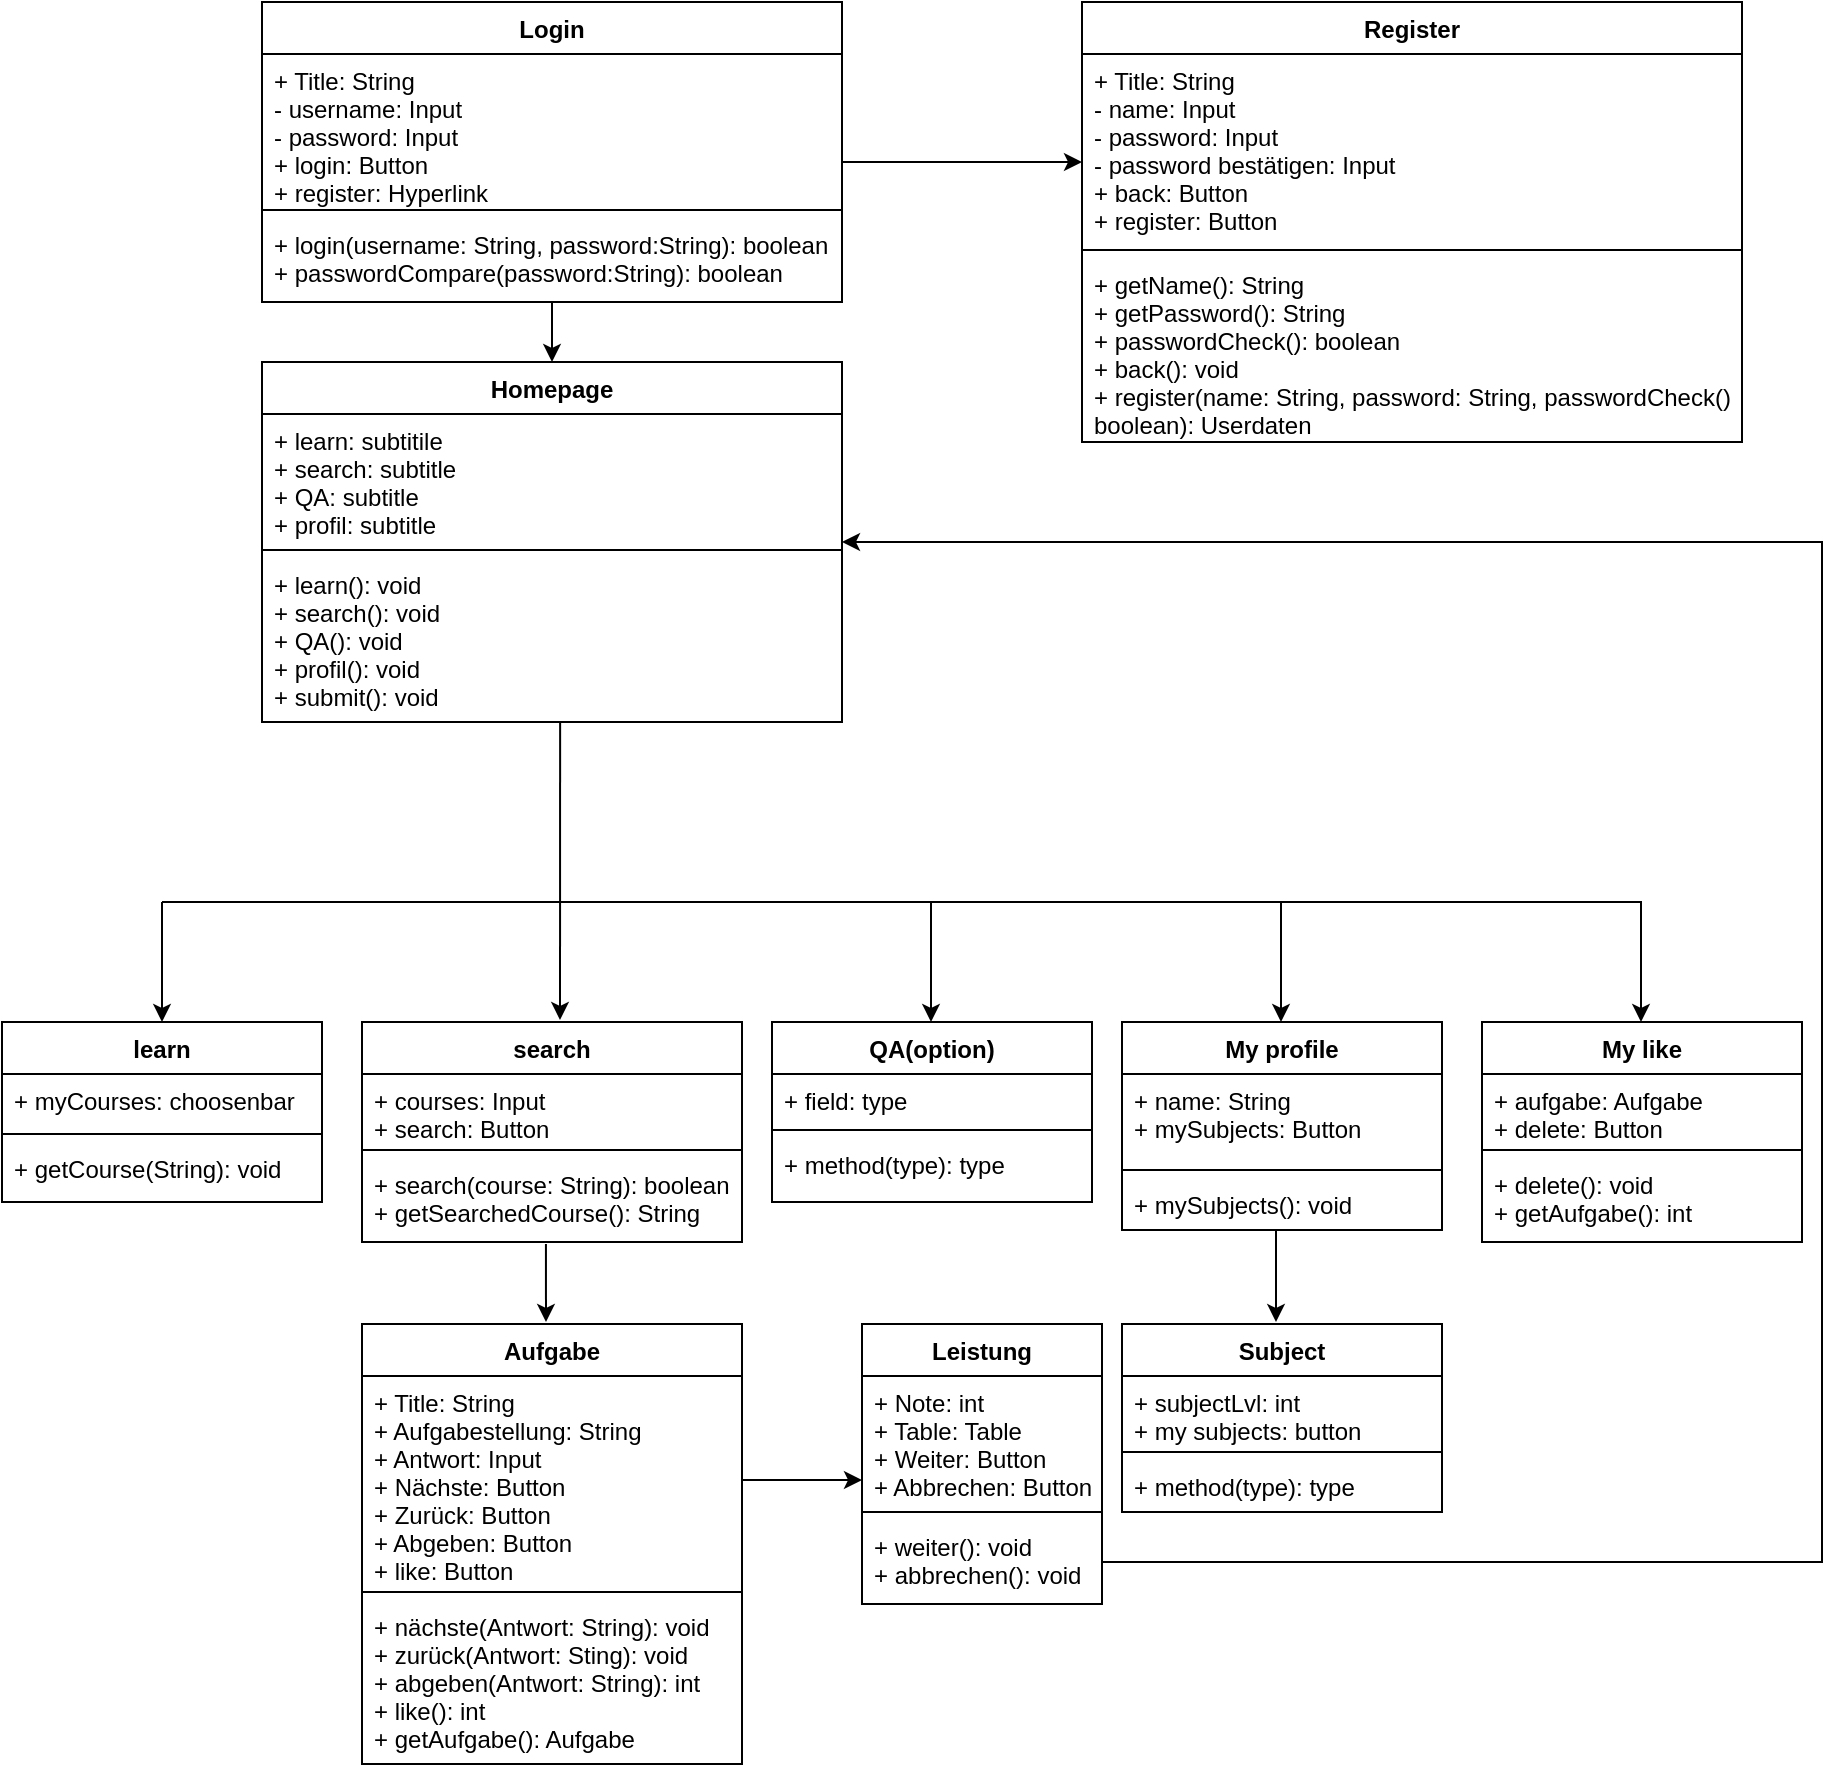 <mxfile version="20.6.0" type="device"><diagram id="KYMtu1J5fPqY9J-JG5Oo" name="Seite-1"><mxGraphModel dx="2500" dy="896" grid="1" gridSize="10" guides="1" tooltips="1" connect="1" arrows="1" fold="1" page="1" pageScale="1" pageWidth="827" pageHeight="1169" math="0" shadow="0"><root><mxCell id="0"/><mxCell id="1" parent="0"/><mxCell id="wjLh_YXfR1pJxtnjiOcY-42" style="edgeStyle=orthogonalEdgeStyle;rounded=0;orthogonalLoop=1;jettySize=auto;html=1;entryX=0.5;entryY=0;entryDx=0;entryDy=0;" parent="1" source="wjLh_YXfR1pJxtnjiOcY-1" target="wjLh_YXfR1pJxtnjiOcY-9" edge="1"><mxGeometry relative="1" as="geometry"/></mxCell><mxCell id="wjLh_YXfR1pJxtnjiOcY-1" value="Login" style="swimlane;fontStyle=1;align=center;verticalAlign=top;childLayout=stackLayout;horizontal=1;startSize=26;horizontalStack=0;resizeParent=1;resizeParentMax=0;resizeLast=0;collapsible=1;marginBottom=0;" parent="1" vertex="1"><mxGeometry x="110" y="170" width="290" height="150" as="geometry"/></mxCell><mxCell id="wjLh_YXfR1pJxtnjiOcY-2" value="+ Title: String&#10;- username: Input&#10;- password: Input&#10;+ login: Button&#10;+ register: Hyperlink" style="text;strokeColor=none;fillColor=none;align=left;verticalAlign=top;spacingLeft=4;spacingRight=4;overflow=hidden;rotatable=0;points=[[0,0.5],[1,0.5]];portConstraint=eastwest;" parent="wjLh_YXfR1pJxtnjiOcY-1" vertex="1"><mxGeometry y="26" width="290" height="74" as="geometry"/></mxCell><mxCell id="wjLh_YXfR1pJxtnjiOcY-3" value="" style="line;strokeWidth=1;fillColor=none;align=left;verticalAlign=middle;spacingTop=-1;spacingLeft=3;spacingRight=3;rotatable=0;labelPosition=right;points=[];portConstraint=eastwest;strokeColor=inherit;" parent="wjLh_YXfR1pJxtnjiOcY-1" vertex="1"><mxGeometry y="100" width="290" height="8" as="geometry"/></mxCell><mxCell id="wjLh_YXfR1pJxtnjiOcY-4" value="+ login(username: String, password:String): boolean&#10;+ passwordCompare(password:String): boolean&#10;" style="text;strokeColor=none;fillColor=none;align=left;verticalAlign=top;spacingLeft=4;spacingRight=4;overflow=hidden;rotatable=0;points=[[0,0.5],[1,0.5]];portConstraint=eastwest;" parent="wjLh_YXfR1pJxtnjiOcY-1" vertex="1"><mxGeometry y="108" width="290" height="42" as="geometry"/></mxCell><mxCell id="wjLh_YXfR1pJxtnjiOcY-5" value="Register" style="swimlane;fontStyle=1;align=center;verticalAlign=top;childLayout=stackLayout;horizontal=1;startSize=26;horizontalStack=0;resizeParent=1;resizeParentMax=0;resizeLast=0;collapsible=1;marginBottom=0;" parent="1" vertex="1"><mxGeometry x="520" y="170" width="330" height="220" as="geometry"/></mxCell><mxCell id="wjLh_YXfR1pJxtnjiOcY-6" value="+ Title: String &#10;- name: Input&#10;- password: Input&#10;- password bestätigen: Input&#10;+ back: Button&#10;+ register: Button" style="text;strokeColor=none;fillColor=none;align=left;verticalAlign=top;spacingLeft=4;spacingRight=4;overflow=hidden;rotatable=0;points=[[0,0.5],[1,0.5]];portConstraint=eastwest;" parent="wjLh_YXfR1pJxtnjiOcY-5" vertex="1"><mxGeometry y="26" width="330" height="94" as="geometry"/></mxCell><mxCell id="wjLh_YXfR1pJxtnjiOcY-7" value="" style="line;strokeWidth=1;fillColor=none;align=left;verticalAlign=middle;spacingTop=-1;spacingLeft=3;spacingRight=3;rotatable=0;labelPosition=right;points=[];portConstraint=eastwest;strokeColor=inherit;" parent="wjLh_YXfR1pJxtnjiOcY-5" vertex="1"><mxGeometry y="120" width="330" height="8" as="geometry"/></mxCell><mxCell id="wjLh_YXfR1pJxtnjiOcY-8" value="+ getName(): String&#10;+ getPassword(): String&#10;+ passwordCheck(): boolean&#10;+ back(): void&#10;+ register(name: String, password: String, passwordCheck(): &#10;boolean): Userdaten" style="text;strokeColor=none;fillColor=none;align=left;verticalAlign=top;spacingLeft=4;spacingRight=4;overflow=hidden;rotatable=0;points=[[0,0.5],[1,0.5]];portConstraint=eastwest;" parent="wjLh_YXfR1pJxtnjiOcY-5" vertex="1"><mxGeometry y="128" width="330" height="92" as="geometry"/></mxCell><mxCell id="wjLh_YXfR1pJxtnjiOcY-9" value="Homepage" style="swimlane;fontStyle=1;align=center;verticalAlign=top;childLayout=stackLayout;horizontal=1;startSize=26;horizontalStack=0;resizeParent=1;resizeParentMax=0;resizeLast=0;collapsible=1;marginBottom=0;" parent="1" vertex="1"><mxGeometry x="110" y="350" width="290" height="180" as="geometry"/></mxCell><mxCell id="wjLh_YXfR1pJxtnjiOcY-10" value="+ learn: subtitile&#10;+ search: subtitle&#10;+ QA: subtitle&#10;+ profil: subtitle&#10;" style="text;strokeColor=none;fillColor=none;align=left;verticalAlign=top;spacingLeft=4;spacingRight=4;overflow=hidden;rotatable=0;points=[[0,0.5],[1,0.5]];portConstraint=eastwest;" parent="wjLh_YXfR1pJxtnjiOcY-9" vertex="1"><mxGeometry y="26" width="290" height="64" as="geometry"/></mxCell><mxCell id="wjLh_YXfR1pJxtnjiOcY-11" value="" style="line;strokeWidth=1;fillColor=none;align=left;verticalAlign=middle;spacingTop=-1;spacingLeft=3;spacingRight=3;rotatable=0;labelPosition=right;points=[];portConstraint=eastwest;strokeColor=inherit;" parent="wjLh_YXfR1pJxtnjiOcY-9" vertex="1"><mxGeometry y="90" width="290" height="8" as="geometry"/></mxCell><mxCell id="wjLh_YXfR1pJxtnjiOcY-12" value="+ learn(): void&#10;+ search(): void&#10;+ QA(): void&#10;+ profil(): void&#10;+ submit(): void&#10;" style="text;strokeColor=none;fillColor=none;align=left;verticalAlign=top;spacingLeft=4;spacingRight=4;overflow=hidden;rotatable=0;points=[[0,0.5],[1,0.5]];portConstraint=eastwest;" parent="wjLh_YXfR1pJxtnjiOcY-9" vertex="1"><mxGeometry y="98" width="290" height="82" as="geometry"/></mxCell><mxCell id="wjLh_YXfR1pJxtnjiOcY-13" value="learn" style="swimlane;fontStyle=1;align=center;verticalAlign=top;childLayout=stackLayout;horizontal=1;startSize=26;horizontalStack=0;resizeParent=1;resizeParentMax=0;resizeLast=0;collapsible=1;marginBottom=0;" parent="1" vertex="1"><mxGeometry x="-20" y="680" width="160" height="90" as="geometry"/></mxCell><mxCell id="wjLh_YXfR1pJxtnjiOcY-14" value="+ myCourses: choosenbar" style="text;strokeColor=none;fillColor=none;align=left;verticalAlign=top;spacingLeft=4;spacingRight=4;overflow=hidden;rotatable=0;points=[[0,0.5],[1,0.5]];portConstraint=eastwest;" parent="wjLh_YXfR1pJxtnjiOcY-13" vertex="1"><mxGeometry y="26" width="160" height="26" as="geometry"/></mxCell><mxCell id="wjLh_YXfR1pJxtnjiOcY-15" value="" style="line;strokeWidth=1;fillColor=none;align=left;verticalAlign=middle;spacingTop=-1;spacingLeft=3;spacingRight=3;rotatable=0;labelPosition=right;points=[];portConstraint=eastwest;strokeColor=inherit;" parent="wjLh_YXfR1pJxtnjiOcY-13" vertex="1"><mxGeometry y="52" width="160" height="8" as="geometry"/></mxCell><mxCell id="wjLh_YXfR1pJxtnjiOcY-16" value="+ getCourse(String): void" style="text;strokeColor=none;fillColor=none;align=left;verticalAlign=top;spacingLeft=4;spacingRight=4;overflow=hidden;rotatable=0;points=[[0,0.5],[1,0.5]];portConstraint=eastwest;" parent="wjLh_YXfR1pJxtnjiOcY-13" vertex="1"><mxGeometry y="60" width="160" height="30" as="geometry"/></mxCell><mxCell id="wjLh_YXfR1pJxtnjiOcY-17" value="search" style="swimlane;fontStyle=1;align=center;verticalAlign=top;childLayout=stackLayout;horizontal=1;startSize=26;horizontalStack=0;resizeParent=1;resizeParentMax=0;resizeLast=0;collapsible=1;marginBottom=0;" parent="1" vertex="1"><mxGeometry x="160" y="680" width="190" height="110" as="geometry"/></mxCell><mxCell id="wjLh_YXfR1pJxtnjiOcY-18" value="+ courses: Input&#10;+ search: Button" style="text;strokeColor=none;fillColor=none;align=left;verticalAlign=top;spacingLeft=4;spacingRight=4;overflow=hidden;rotatable=0;points=[[0,0.5],[1,0.5]];portConstraint=eastwest;" parent="wjLh_YXfR1pJxtnjiOcY-17" vertex="1"><mxGeometry y="26" width="190" height="34" as="geometry"/></mxCell><mxCell id="wjLh_YXfR1pJxtnjiOcY-19" value="" style="line;strokeWidth=1;fillColor=none;align=left;verticalAlign=middle;spacingTop=-1;spacingLeft=3;spacingRight=3;rotatable=0;labelPosition=right;points=[];portConstraint=eastwest;strokeColor=inherit;" parent="wjLh_YXfR1pJxtnjiOcY-17" vertex="1"><mxGeometry y="60" width="190" height="8" as="geometry"/></mxCell><mxCell id="wjLh_YXfR1pJxtnjiOcY-20" value="+ search(course: String): boolean&#10;+ getSearchedCourse(): String" style="text;strokeColor=none;fillColor=none;align=left;verticalAlign=top;spacingLeft=4;spacingRight=4;overflow=hidden;rotatable=0;points=[[0,0.5],[1,0.5]];portConstraint=eastwest;" parent="wjLh_YXfR1pJxtnjiOcY-17" vertex="1"><mxGeometry y="68" width="190" height="42" as="geometry"/></mxCell><mxCell id="wjLh_YXfR1pJxtnjiOcY-21" value="QA(option)" style="swimlane;fontStyle=1;align=center;verticalAlign=top;childLayout=stackLayout;horizontal=1;startSize=26;horizontalStack=0;resizeParent=1;resizeParentMax=0;resizeLast=0;collapsible=1;marginBottom=0;" parent="1" vertex="1"><mxGeometry x="365" y="680" width="160" height="90" as="geometry"/></mxCell><mxCell id="wjLh_YXfR1pJxtnjiOcY-22" value="+ field: type" style="text;strokeColor=none;fillColor=none;align=left;verticalAlign=top;spacingLeft=4;spacingRight=4;overflow=hidden;rotatable=0;points=[[0,0.5],[1,0.5]];portConstraint=eastwest;" parent="wjLh_YXfR1pJxtnjiOcY-21" vertex="1"><mxGeometry y="26" width="160" height="24" as="geometry"/></mxCell><mxCell id="wjLh_YXfR1pJxtnjiOcY-23" value="" style="line;strokeWidth=1;fillColor=none;align=left;verticalAlign=middle;spacingTop=-1;spacingLeft=3;spacingRight=3;rotatable=0;labelPosition=right;points=[];portConstraint=eastwest;strokeColor=inherit;" parent="wjLh_YXfR1pJxtnjiOcY-21" vertex="1"><mxGeometry y="50" width="160" height="8" as="geometry"/></mxCell><mxCell id="wjLh_YXfR1pJxtnjiOcY-24" value="+ method(type): type" style="text;strokeColor=none;fillColor=none;align=left;verticalAlign=top;spacingLeft=4;spacingRight=4;overflow=hidden;rotatable=0;points=[[0,0.5],[1,0.5]];portConstraint=eastwest;" parent="wjLh_YXfR1pJxtnjiOcY-21" vertex="1"><mxGeometry y="58" width="160" height="32" as="geometry"/></mxCell><mxCell id="wjLh_YXfR1pJxtnjiOcY-25" value="My profile" style="swimlane;fontStyle=1;align=center;verticalAlign=top;childLayout=stackLayout;horizontal=1;startSize=26;horizontalStack=0;resizeParent=1;resizeParentMax=0;resizeLast=0;collapsible=1;marginBottom=0;" parent="1" vertex="1"><mxGeometry x="540" y="680" width="160" height="104" as="geometry"/></mxCell><mxCell id="wjLh_YXfR1pJxtnjiOcY-26" value="+ name: String&#10;+ mySubjects: Button" style="text;strokeColor=none;fillColor=none;align=left;verticalAlign=top;spacingLeft=4;spacingRight=4;overflow=hidden;rotatable=0;points=[[0,0.5],[1,0.5]];portConstraint=eastwest;" parent="wjLh_YXfR1pJxtnjiOcY-25" vertex="1"><mxGeometry y="26" width="160" height="44" as="geometry"/></mxCell><mxCell id="wjLh_YXfR1pJxtnjiOcY-27" value="" style="line;strokeWidth=1;fillColor=none;align=left;verticalAlign=middle;spacingTop=-1;spacingLeft=3;spacingRight=3;rotatable=0;labelPosition=right;points=[];portConstraint=eastwest;strokeColor=inherit;" parent="wjLh_YXfR1pJxtnjiOcY-25" vertex="1"><mxGeometry y="70" width="160" height="8" as="geometry"/></mxCell><mxCell id="wjLh_YXfR1pJxtnjiOcY-28" value="+ mySubjects(): void" style="text;strokeColor=none;fillColor=none;align=left;verticalAlign=top;spacingLeft=4;spacingRight=4;overflow=hidden;rotatable=0;points=[[0,0.5],[1,0.5]];portConstraint=eastwest;" parent="wjLh_YXfR1pJxtnjiOcY-25" vertex="1"><mxGeometry y="78" width="160" height="26" as="geometry"/></mxCell><mxCell id="wjLh_YXfR1pJxtnjiOcY-33" value="Aufgabe" style="swimlane;fontStyle=1;align=center;verticalAlign=top;childLayout=stackLayout;horizontal=1;startSize=26;horizontalStack=0;resizeParent=1;resizeParentMax=0;resizeLast=0;collapsible=1;marginBottom=0;" parent="1" vertex="1"><mxGeometry x="160" y="831" width="190" height="220" as="geometry"/></mxCell><mxCell id="wjLh_YXfR1pJxtnjiOcY-34" value="+ Title: String&#10;+ Aufgabestellung: String&#10;+ Antwort: Input&#10;+ Nächste: Button&#10;+ Zurück: Button&#10;+ Abgeben: Button&#10;+ like: Button" style="text;strokeColor=none;fillColor=none;align=left;verticalAlign=top;spacingLeft=4;spacingRight=4;overflow=hidden;rotatable=0;points=[[0,0.5],[1,0.5]];portConstraint=eastwest;" parent="wjLh_YXfR1pJxtnjiOcY-33" vertex="1"><mxGeometry y="26" width="190" height="104" as="geometry"/></mxCell><mxCell id="wjLh_YXfR1pJxtnjiOcY-35" value="" style="line;strokeWidth=1;fillColor=none;align=left;verticalAlign=middle;spacingTop=-1;spacingLeft=3;spacingRight=3;rotatable=0;labelPosition=right;points=[];portConstraint=eastwest;strokeColor=inherit;" parent="wjLh_YXfR1pJxtnjiOcY-33" vertex="1"><mxGeometry y="130" width="190" height="8" as="geometry"/></mxCell><mxCell id="wjLh_YXfR1pJxtnjiOcY-36" value="+ nächste(Antwort: String): void&#10;+ zurück(Antwort: Sting): void&#10;+ abgeben(Antwort: String): int&#10;+ like(): int&#10;+ getAufgabe(): Aufgabe" style="text;strokeColor=none;fillColor=none;align=left;verticalAlign=top;spacingLeft=4;spacingRight=4;overflow=hidden;rotatable=0;points=[[0,0.5],[1,0.5]];portConstraint=eastwest;" parent="wjLh_YXfR1pJxtnjiOcY-33" vertex="1"><mxGeometry y="138" width="190" height="82" as="geometry"/></mxCell><mxCell id="wjLh_YXfR1pJxtnjiOcY-37" value="Leistung" style="swimlane;fontStyle=1;align=center;verticalAlign=top;childLayout=stackLayout;horizontal=1;startSize=26;horizontalStack=0;resizeParent=1;resizeParentMax=0;resizeLast=0;collapsible=1;marginBottom=0;" parent="1" vertex="1"><mxGeometry x="410" y="831" width="120" height="140" as="geometry"/></mxCell><mxCell id="wjLh_YXfR1pJxtnjiOcY-38" value="+ Note: int&#10;+ Table: Table&#10;+ Weiter: Button&#10;+ Abbrechen: Button" style="text;strokeColor=none;fillColor=none;align=left;verticalAlign=top;spacingLeft=4;spacingRight=4;overflow=hidden;rotatable=0;points=[[0,0.5],[1,0.5]];portConstraint=eastwest;" parent="wjLh_YXfR1pJxtnjiOcY-37" vertex="1"><mxGeometry y="26" width="120" height="64" as="geometry"/></mxCell><mxCell id="wjLh_YXfR1pJxtnjiOcY-39" value="" style="line;strokeWidth=1;fillColor=none;align=left;verticalAlign=middle;spacingTop=-1;spacingLeft=3;spacingRight=3;rotatable=0;labelPosition=right;points=[];portConstraint=eastwest;strokeColor=inherit;" parent="wjLh_YXfR1pJxtnjiOcY-37" vertex="1"><mxGeometry y="90" width="120" height="8" as="geometry"/></mxCell><mxCell id="wjLh_YXfR1pJxtnjiOcY-40" value="+ weiter(): void&#10;+ abbrechen(): void" style="text;strokeColor=none;fillColor=none;align=left;verticalAlign=top;spacingLeft=4;spacingRight=4;overflow=hidden;rotatable=0;points=[[0,0.5],[1,0.5]];portConstraint=eastwest;" parent="wjLh_YXfR1pJxtnjiOcY-37" vertex="1"><mxGeometry y="98" width="120" height="42" as="geometry"/></mxCell><mxCell id="wjLh_YXfR1pJxtnjiOcY-51" value="" style="endArrow=classic;html=1;rounded=0;strokeColor=default;exitX=1;exitY=0.5;exitDx=0;exitDy=0;" parent="1" source="wjLh_YXfR1pJxtnjiOcY-34" edge="1"><mxGeometry width="50" height="50" relative="1" as="geometry"><mxPoint x="490" y="940" as="sourcePoint"/><mxPoint x="410" y="909" as="targetPoint"/></mxGeometry></mxCell><mxCell id="QiA8oGALIT3LoQlD8EtZ-4" value="My like" style="swimlane;fontStyle=1;align=center;verticalAlign=top;childLayout=stackLayout;horizontal=1;startSize=26;horizontalStack=0;resizeParent=1;resizeParentMax=0;resizeLast=0;collapsible=1;marginBottom=0;" parent="1" vertex="1"><mxGeometry x="720" y="680" width="160" height="110" as="geometry"/></mxCell><mxCell id="QiA8oGALIT3LoQlD8EtZ-5" value="+ aufgabe: Aufgabe&#10;+ delete: Button" style="text;strokeColor=none;fillColor=none;align=left;verticalAlign=top;spacingLeft=4;spacingRight=4;overflow=hidden;rotatable=0;points=[[0,0.5],[1,0.5]];portConstraint=eastwest;" parent="QiA8oGALIT3LoQlD8EtZ-4" vertex="1"><mxGeometry y="26" width="160" height="34" as="geometry"/></mxCell><mxCell id="QiA8oGALIT3LoQlD8EtZ-6" value="" style="line;strokeWidth=1;fillColor=none;align=left;verticalAlign=middle;spacingTop=-1;spacingLeft=3;spacingRight=3;rotatable=0;labelPosition=right;points=[];portConstraint=eastwest;strokeColor=inherit;" parent="QiA8oGALIT3LoQlD8EtZ-4" vertex="1"><mxGeometry y="60" width="160" height="8" as="geometry"/></mxCell><mxCell id="QiA8oGALIT3LoQlD8EtZ-7" value="+ delete(): void&#10;+ getAufgabe(): int" style="text;strokeColor=none;fillColor=none;align=left;verticalAlign=top;spacingLeft=4;spacingRight=4;overflow=hidden;rotatable=0;points=[[0,0.5],[1,0.5]];portConstraint=eastwest;" parent="QiA8oGALIT3LoQlD8EtZ-4" vertex="1"><mxGeometry y="68" width="160" height="42" as="geometry"/></mxCell><mxCell id="QiA8oGALIT3LoQlD8EtZ-9" value="" style="endArrow=classic;html=1;rounded=0;exitX=0.514;exitY=1.018;exitDx=0;exitDy=0;exitPerimeter=0;entryX=0.5;entryY=0;entryDx=0;entryDy=0;" parent="1" edge="1"><mxGeometry width="50" height="50" relative="1" as="geometry"><mxPoint x="259.06" y="530.476" as="sourcePoint"/><mxPoint x="259" y="679" as="targetPoint"/></mxGeometry></mxCell><mxCell id="QiA8oGALIT3LoQlD8EtZ-10" value="" style="endArrow=classic;html=1;rounded=0;exitX=1;exitY=0.73;exitDx=0;exitDy=0;exitPerimeter=0;" parent="1" source="wjLh_YXfR1pJxtnjiOcY-2" edge="1"><mxGeometry width="50" height="50" relative="1" as="geometry"><mxPoint x="390" y="520" as="sourcePoint"/><mxPoint x="520" y="250" as="targetPoint"/></mxGeometry></mxCell><mxCell id="-QOQMPFHAVj29GAyiIqn-1" value="" style="endArrow=classic;html=1;rounded=0;exitX=0.484;exitY=1.024;exitDx=0;exitDy=0;exitPerimeter=0;" edge="1" parent="1" source="wjLh_YXfR1pJxtnjiOcY-20"><mxGeometry width="50" height="50" relative="1" as="geometry"><mxPoint x="480" y="820" as="sourcePoint"/><mxPoint x="252" y="830" as="targetPoint"/></mxGeometry></mxCell><mxCell id="-QOQMPFHAVj29GAyiIqn-2" style="edgeStyle=orthogonalEdgeStyle;rounded=0;orthogonalLoop=1;jettySize=auto;html=1;exitX=1;exitY=0.5;exitDx=0;exitDy=0;" edge="1" parent="1" source="wjLh_YXfR1pJxtnjiOcY-38"><mxGeometry relative="1" as="geometry"><mxPoint x="400" y="440" as="targetPoint"/><Array as="points"><mxPoint x="530" y="950"/><mxPoint x="890" y="950"/><mxPoint x="890" y="440"/></Array></mxGeometry></mxCell><mxCell id="-QOQMPFHAVj29GAyiIqn-5" value="Subject" style="swimlane;fontStyle=1;align=center;verticalAlign=top;childLayout=stackLayout;horizontal=1;startSize=26;horizontalStack=0;resizeParent=1;resizeParentMax=0;resizeLast=0;collapsible=1;marginBottom=0;" vertex="1" parent="1"><mxGeometry x="540" y="831" width="160" height="94" as="geometry"/></mxCell><mxCell id="-QOQMPFHAVj29GAyiIqn-6" value="+ subjectLvl: int&#10;+ my subjects: button" style="text;strokeColor=none;fillColor=none;align=left;verticalAlign=top;spacingLeft=4;spacingRight=4;overflow=hidden;rotatable=0;points=[[0,0.5],[1,0.5]];portConstraint=eastwest;" vertex="1" parent="-QOQMPFHAVj29GAyiIqn-5"><mxGeometry y="26" width="160" height="34" as="geometry"/></mxCell><mxCell id="-QOQMPFHAVj29GAyiIqn-7" value="" style="line;strokeWidth=1;fillColor=none;align=left;verticalAlign=middle;spacingTop=-1;spacingLeft=3;spacingRight=3;rotatable=0;labelPosition=right;points=[];portConstraint=eastwest;strokeColor=inherit;" vertex="1" parent="-QOQMPFHAVj29GAyiIqn-5"><mxGeometry y="60" width="160" height="8" as="geometry"/></mxCell><mxCell id="-QOQMPFHAVj29GAyiIqn-8" value="+ method(type): type" style="text;strokeColor=none;fillColor=none;align=left;verticalAlign=top;spacingLeft=4;spacingRight=4;overflow=hidden;rotatable=0;points=[[0,0.5],[1,0.5]];portConstraint=eastwest;" vertex="1" parent="-QOQMPFHAVj29GAyiIqn-5"><mxGeometry y="68" width="160" height="26" as="geometry"/></mxCell><mxCell id="-QOQMPFHAVj29GAyiIqn-10" value="" style="endArrow=classic;html=1;rounded=0;exitX=0.484;exitY=1.024;exitDx=0;exitDy=0;exitPerimeter=0;" edge="1" parent="1"><mxGeometry width="50" height="50" relative="1" as="geometry"><mxPoint x="617" y="783.998" as="sourcePoint"/><mxPoint x="617" y="830" as="targetPoint"/></mxGeometry></mxCell><mxCell id="-QOQMPFHAVj29GAyiIqn-12" value="" style="endArrow=classic;html=1;rounded=0;entryX=0.5;entryY=0;entryDx=0;entryDy=0;" edge="1" parent="1" target="wjLh_YXfR1pJxtnjiOcY-13"><mxGeometry width="50" height="50" relative="1" as="geometry"><mxPoint x="60" y="620" as="sourcePoint"/><mxPoint x="110" y="570" as="targetPoint"/></mxGeometry></mxCell><mxCell id="-QOQMPFHAVj29GAyiIqn-13" value="" style="endArrow=classic;html=1;rounded=0;entryX=0.5;entryY=0;entryDx=0;entryDy=0;" edge="1" parent="1"><mxGeometry width="50" height="50" relative="1" as="geometry"><mxPoint x="444.5" y="620" as="sourcePoint"/><mxPoint x="444.5" y="680" as="targetPoint"/></mxGeometry></mxCell><mxCell id="-QOQMPFHAVj29GAyiIqn-14" value="" style="endArrow=classic;html=1;rounded=0;entryX=0.5;entryY=0;entryDx=0;entryDy=0;" edge="1" parent="1"><mxGeometry width="50" height="50" relative="1" as="geometry"><mxPoint x="619.5" y="620" as="sourcePoint"/><mxPoint x="619.5" y="680" as="targetPoint"/></mxGeometry></mxCell><mxCell id="-QOQMPFHAVj29GAyiIqn-15" value="" style="endArrow=classic;html=1;rounded=0;entryX=0.5;entryY=0;entryDx=0;entryDy=0;" edge="1" parent="1"><mxGeometry width="50" height="50" relative="1" as="geometry"><mxPoint x="799.5" y="620" as="sourcePoint"/><mxPoint x="799.5" y="680" as="targetPoint"/></mxGeometry></mxCell><mxCell id="-QOQMPFHAVj29GAyiIqn-16" value="" style="endArrow=none;html=1;rounded=0;" edge="1" parent="1"><mxGeometry width="50" height="50" relative="1" as="geometry"><mxPoint x="60" y="620" as="sourcePoint"/><mxPoint x="800" y="620" as="targetPoint"/></mxGeometry></mxCell></root></mxGraphModel></diagram></mxfile>